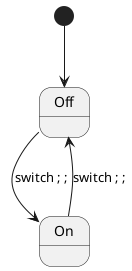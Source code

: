 @startuml
state "Off" as off
state "On" as on
[*] --> off
off --> on : switch ; ; 
on --> off : switch ; ; 
@enduml